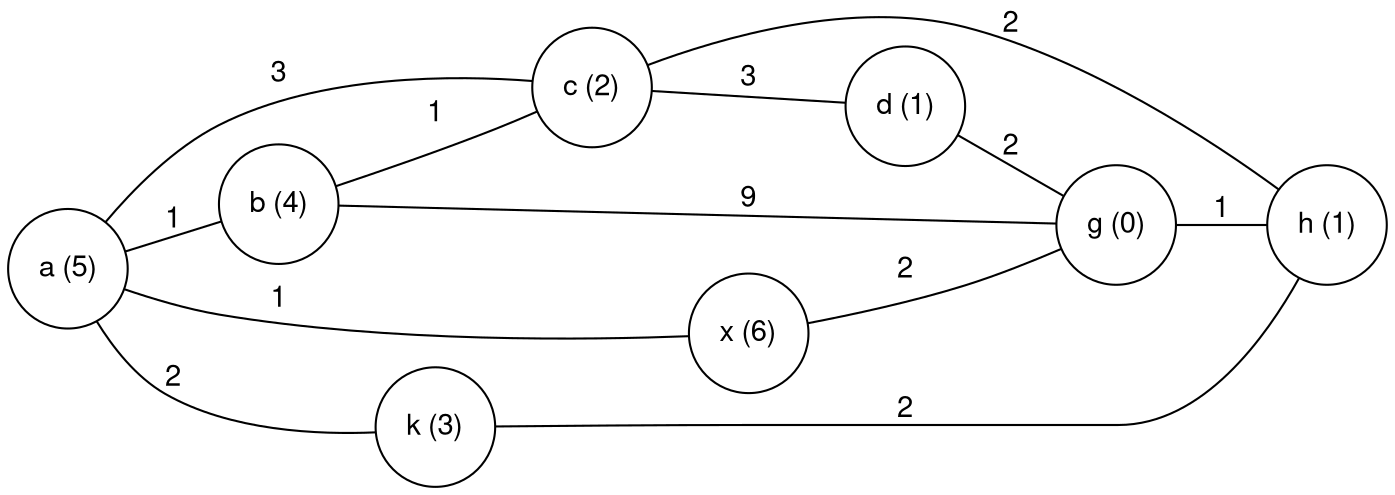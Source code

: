 graph G { 
    
    fontname="Helvetica,Arial,sans-serif"
	node [fontname="Helvetica,Arial,sans-serif"]
	edge [fontname="Helvetica,Arial,sans-serif"]
	rankdir="LR";
	node [shape = circle];

    "a (5)" -- "c (2)" [label = "3"];
    "a (5)" -- "b (4)" [label = "1"];
    "b (4)" -- "c (2)" [label = "1"];
    "b (4)" -- "g (0)" [label = "9"];
    "c (2)" -- "d (1)" [label = "3"];
    "g (0)" -- "h (1)" [label = "1"];
    "c (2)" -- "h (1)" [label = "2"];
    "d (1)" -- "g (0)" [label = "2"];
    "a (5)" -- "x (6)" [label = "1"];
    "x (6)" -- "g (0)" [label = "2"];
    "a (5)" -- "k (3)" [label = "2"];
    "k (3)" -- "h (1)" [label = "2"];
}
